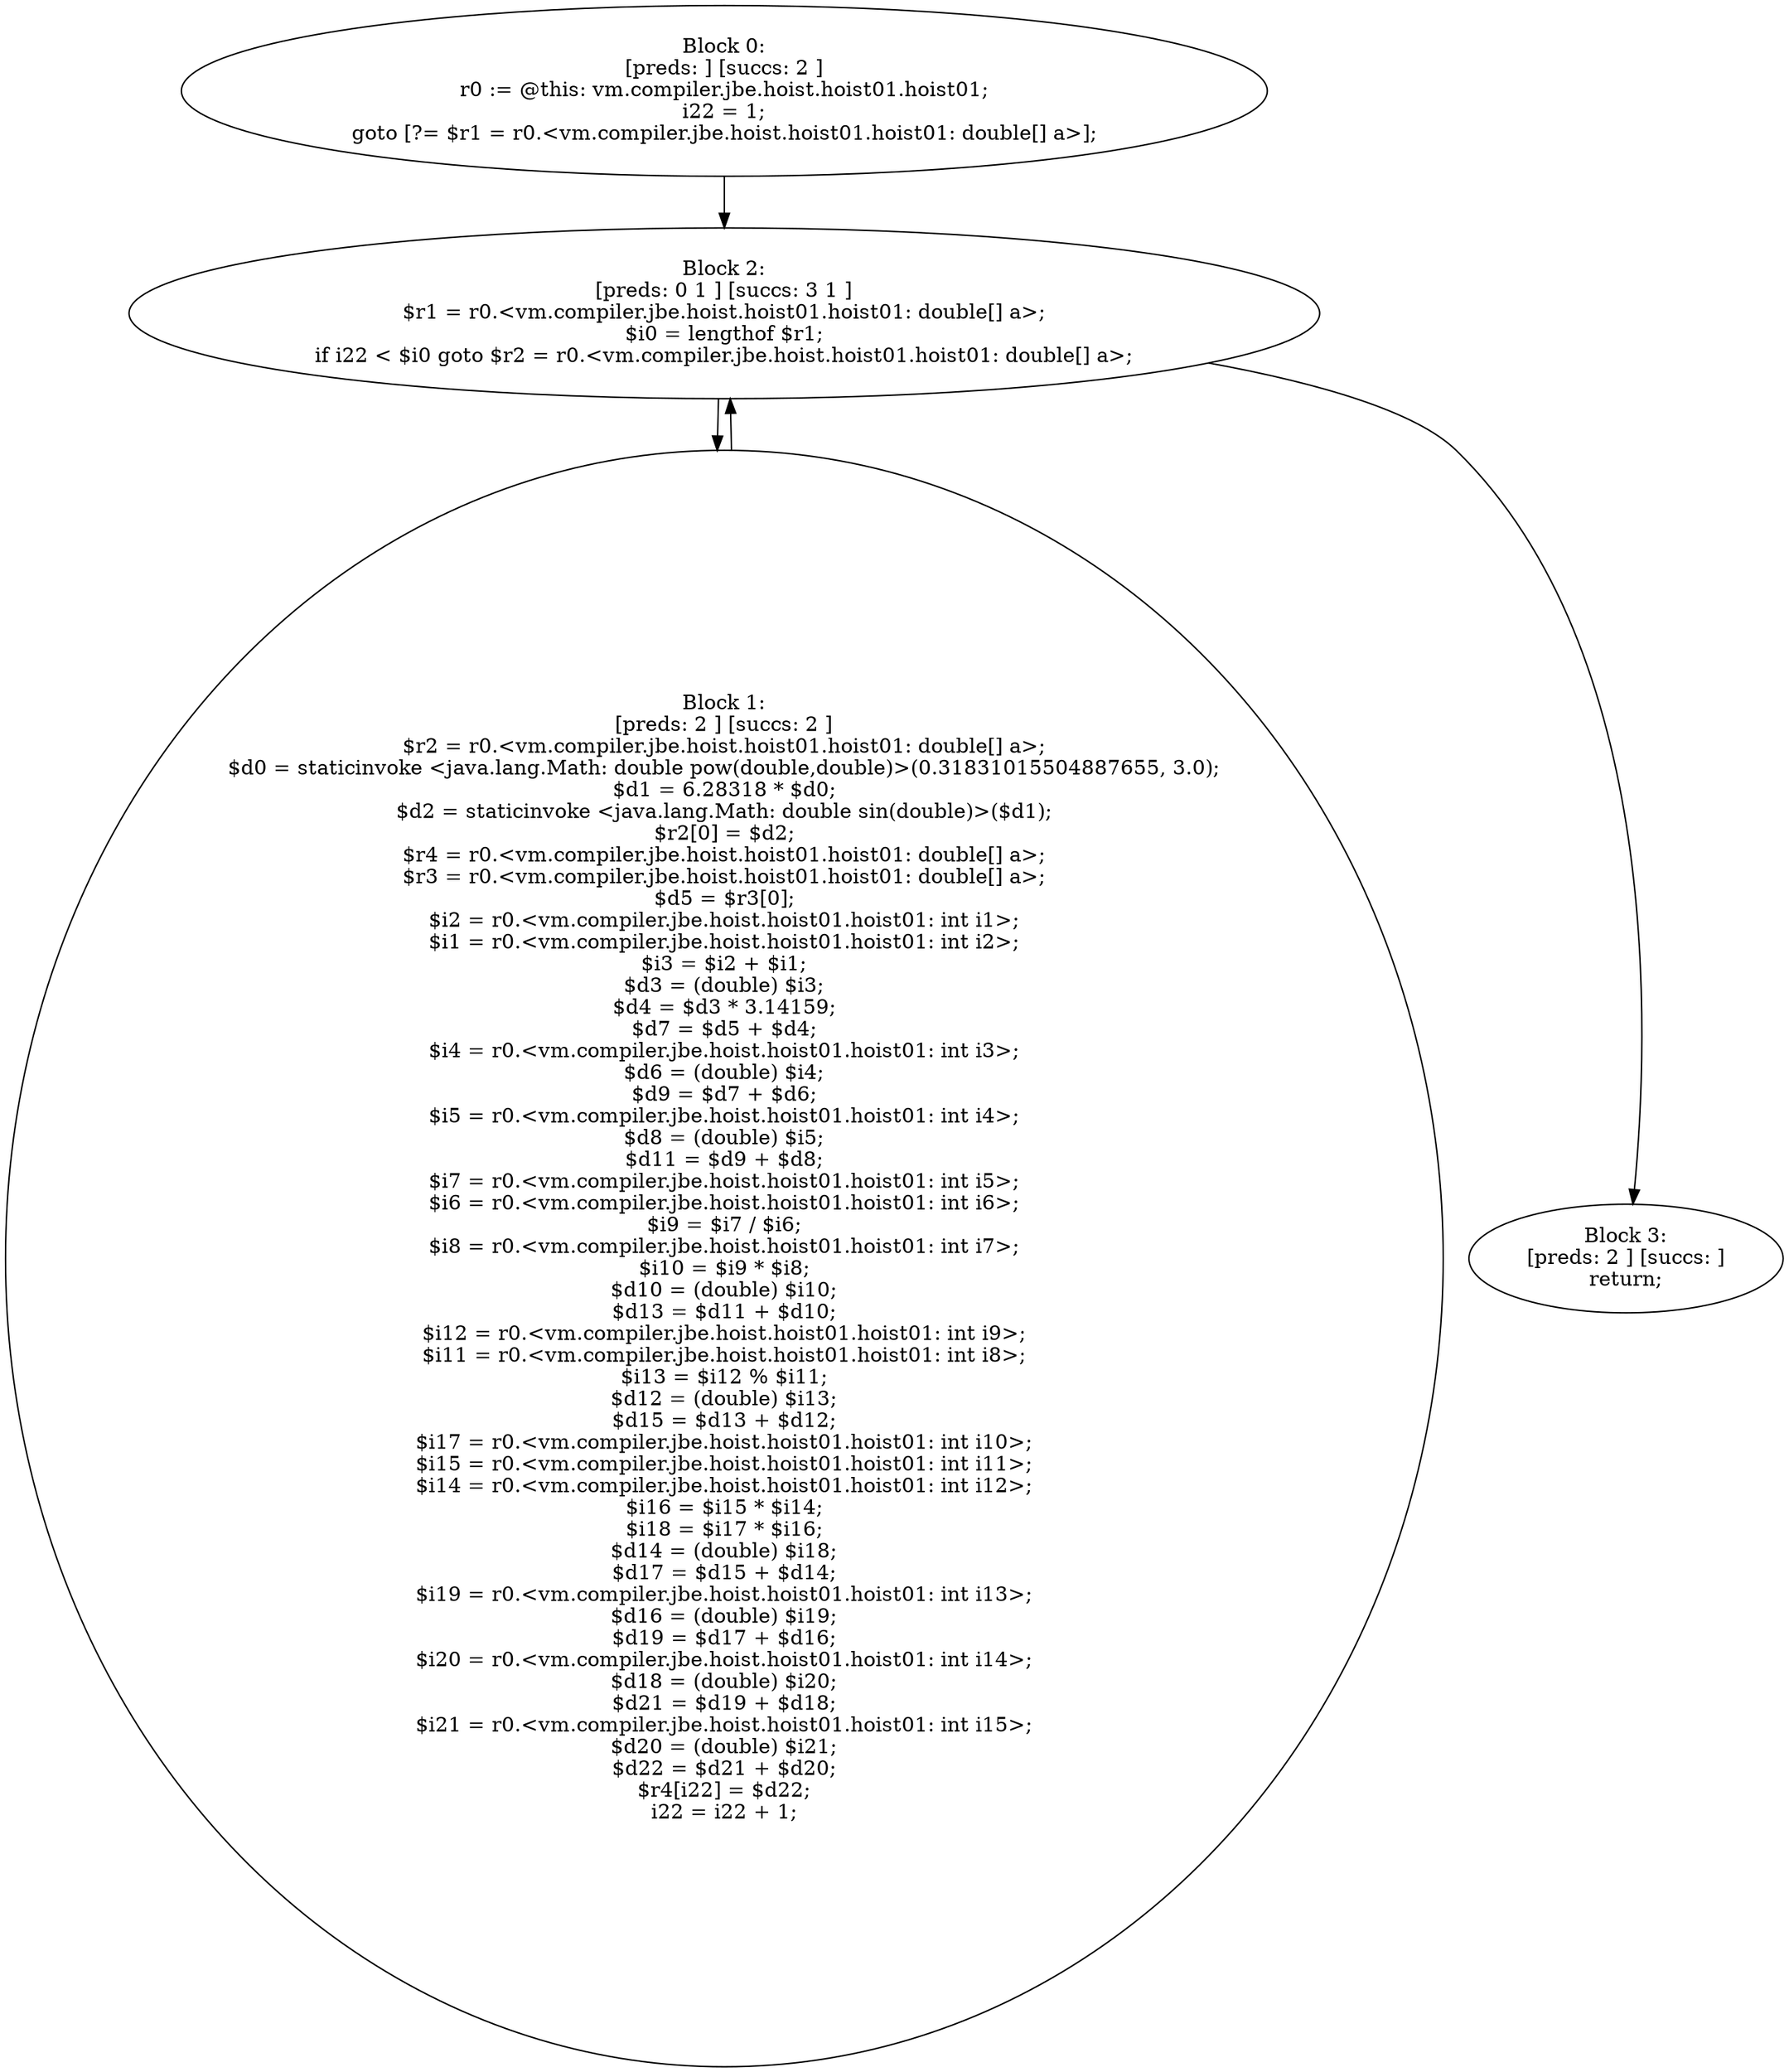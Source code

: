 digraph "unitGraph" {
    "Block 0:
[preds: ] [succs: 2 ]
r0 := @this: vm.compiler.jbe.hoist.hoist01.hoist01;
i22 = 1;
goto [?= $r1 = r0.<vm.compiler.jbe.hoist.hoist01.hoist01: double[] a>];
"
    "Block 1:
[preds: 2 ] [succs: 2 ]
$r2 = r0.<vm.compiler.jbe.hoist.hoist01.hoist01: double[] a>;
$d0 = staticinvoke <java.lang.Math: double pow(double,double)>(0.31831015504887655, 3.0);
$d1 = 6.28318 * $d0;
$d2 = staticinvoke <java.lang.Math: double sin(double)>($d1);
$r2[0] = $d2;
$r4 = r0.<vm.compiler.jbe.hoist.hoist01.hoist01: double[] a>;
$r3 = r0.<vm.compiler.jbe.hoist.hoist01.hoist01: double[] a>;
$d5 = $r3[0];
$i2 = r0.<vm.compiler.jbe.hoist.hoist01.hoist01: int i1>;
$i1 = r0.<vm.compiler.jbe.hoist.hoist01.hoist01: int i2>;
$i3 = $i2 + $i1;
$d3 = (double) $i3;
$d4 = $d3 * 3.14159;
$d7 = $d5 + $d4;
$i4 = r0.<vm.compiler.jbe.hoist.hoist01.hoist01: int i3>;
$d6 = (double) $i4;
$d9 = $d7 + $d6;
$i5 = r0.<vm.compiler.jbe.hoist.hoist01.hoist01: int i4>;
$d8 = (double) $i5;
$d11 = $d9 + $d8;
$i7 = r0.<vm.compiler.jbe.hoist.hoist01.hoist01: int i5>;
$i6 = r0.<vm.compiler.jbe.hoist.hoist01.hoist01: int i6>;
$i9 = $i7 / $i6;
$i8 = r0.<vm.compiler.jbe.hoist.hoist01.hoist01: int i7>;
$i10 = $i9 * $i8;
$d10 = (double) $i10;
$d13 = $d11 + $d10;
$i12 = r0.<vm.compiler.jbe.hoist.hoist01.hoist01: int i9>;
$i11 = r0.<vm.compiler.jbe.hoist.hoist01.hoist01: int i8>;
$i13 = $i12 % $i11;
$d12 = (double) $i13;
$d15 = $d13 + $d12;
$i17 = r0.<vm.compiler.jbe.hoist.hoist01.hoist01: int i10>;
$i15 = r0.<vm.compiler.jbe.hoist.hoist01.hoist01: int i11>;
$i14 = r0.<vm.compiler.jbe.hoist.hoist01.hoist01: int i12>;
$i16 = $i15 * $i14;
$i18 = $i17 * $i16;
$d14 = (double) $i18;
$d17 = $d15 + $d14;
$i19 = r0.<vm.compiler.jbe.hoist.hoist01.hoist01: int i13>;
$d16 = (double) $i19;
$d19 = $d17 + $d16;
$i20 = r0.<vm.compiler.jbe.hoist.hoist01.hoist01: int i14>;
$d18 = (double) $i20;
$d21 = $d19 + $d18;
$i21 = r0.<vm.compiler.jbe.hoist.hoist01.hoist01: int i15>;
$d20 = (double) $i21;
$d22 = $d21 + $d20;
$r4[i22] = $d22;
i22 = i22 + 1;
"
    "Block 2:
[preds: 0 1 ] [succs: 3 1 ]
$r1 = r0.<vm.compiler.jbe.hoist.hoist01.hoist01: double[] a>;
$i0 = lengthof $r1;
if i22 < $i0 goto $r2 = r0.<vm.compiler.jbe.hoist.hoist01.hoist01: double[] a>;
"
    "Block 3:
[preds: 2 ] [succs: ]
return;
"
    "Block 0:
[preds: ] [succs: 2 ]
r0 := @this: vm.compiler.jbe.hoist.hoist01.hoist01;
i22 = 1;
goto [?= $r1 = r0.<vm.compiler.jbe.hoist.hoist01.hoist01: double[] a>];
"->"Block 2:
[preds: 0 1 ] [succs: 3 1 ]
$r1 = r0.<vm.compiler.jbe.hoist.hoist01.hoist01: double[] a>;
$i0 = lengthof $r1;
if i22 < $i0 goto $r2 = r0.<vm.compiler.jbe.hoist.hoist01.hoist01: double[] a>;
";
    "Block 1:
[preds: 2 ] [succs: 2 ]
$r2 = r0.<vm.compiler.jbe.hoist.hoist01.hoist01: double[] a>;
$d0 = staticinvoke <java.lang.Math: double pow(double,double)>(0.31831015504887655, 3.0);
$d1 = 6.28318 * $d0;
$d2 = staticinvoke <java.lang.Math: double sin(double)>($d1);
$r2[0] = $d2;
$r4 = r0.<vm.compiler.jbe.hoist.hoist01.hoist01: double[] a>;
$r3 = r0.<vm.compiler.jbe.hoist.hoist01.hoist01: double[] a>;
$d5 = $r3[0];
$i2 = r0.<vm.compiler.jbe.hoist.hoist01.hoist01: int i1>;
$i1 = r0.<vm.compiler.jbe.hoist.hoist01.hoist01: int i2>;
$i3 = $i2 + $i1;
$d3 = (double) $i3;
$d4 = $d3 * 3.14159;
$d7 = $d5 + $d4;
$i4 = r0.<vm.compiler.jbe.hoist.hoist01.hoist01: int i3>;
$d6 = (double) $i4;
$d9 = $d7 + $d6;
$i5 = r0.<vm.compiler.jbe.hoist.hoist01.hoist01: int i4>;
$d8 = (double) $i5;
$d11 = $d9 + $d8;
$i7 = r0.<vm.compiler.jbe.hoist.hoist01.hoist01: int i5>;
$i6 = r0.<vm.compiler.jbe.hoist.hoist01.hoist01: int i6>;
$i9 = $i7 / $i6;
$i8 = r0.<vm.compiler.jbe.hoist.hoist01.hoist01: int i7>;
$i10 = $i9 * $i8;
$d10 = (double) $i10;
$d13 = $d11 + $d10;
$i12 = r0.<vm.compiler.jbe.hoist.hoist01.hoist01: int i9>;
$i11 = r0.<vm.compiler.jbe.hoist.hoist01.hoist01: int i8>;
$i13 = $i12 % $i11;
$d12 = (double) $i13;
$d15 = $d13 + $d12;
$i17 = r0.<vm.compiler.jbe.hoist.hoist01.hoist01: int i10>;
$i15 = r0.<vm.compiler.jbe.hoist.hoist01.hoist01: int i11>;
$i14 = r0.<vm.compiler.jbe.hoist.hoist01.hoist01: int i12>;
$i16 = $i15 * $i14;
$i18 = $i17 * $i16;
$d14 = (double) $i18;
$d17 = $d15 + $d14;
$i19 = r0.<vm.compiler.jbe.hoist.hoist01.hoist01: int i13>;
$d16 = (double) $i19;
$d19 = $d17 + $d16;
$i20 = r0.<vm.compiler.jbe.hoist.hoist01.hoist01: int i14>;
$d18 = (double) $i20;
$d21 = $d19 + $d18;
$i21 = r0.<vm.compiler.jbe.hoist.hoist01.hoist01: int i15>;
$d20 = (double) $i21;
$d22 = $d21 + $d20;
$r4[i22] = $d22;
i22 = i22 + 1;
"->"Block 2:
[preds: 0 1 ] [succs: 3 1 ]
$r1 = r0.<vm.compiler.jbe.hoist.hoist01.hoist01: double[] a>;
$i0 = lengthof $r1;
if i22 < $i0 goto $r2 = r0.<vm.compiler.jbe.hoist.hoist01.hoist01: double[] a>;
";
    "Block 2:
[preds: 0 1 ] [succs: 3 1 ]
$r1 = r0.<vm.compiler.jbe.hoist.hoist01.hoist01: double[] a>;
$i0 = lengthof $r1;
if i22 < $i0 goto $r2 = r0.<vm.compiler.jbe.hoist.hoist01.hoist01: double[] a>;
"->"Block 3:
[preds: 2 ] [succs: ]
return;
";
    "Block 2:
[preds: 0 1 ] [succs: 3 1 ]
$r1 = r0.<vm.compiler.jbe.hoist.hoist01.hoist01: double[] a>;
$i0 = lengthof $r1;
if i22 < $i0 goto $r2 = r0.<vm.compiler.jbe.hoist.hoist01.hoist01: double[] a>;
"->"Block 1:
[preds: 2 ] [succs: 2 ]
$r2 = r0.<vm.compiler.jbe.hoist.hoist01.hoist01: double[] a>;
$d0 = staticinvoke <java.lang.Math: double pow(double,double)>(0.31831015504887655, 3.0);
$d1 = 6.28318 * $d0;
$d2 = staticinvoke <java.lang.Math: double sin(double)>($d1);
$r2[0] = $d2;
$r4 = r0.<vm.compiler.jbe.hoist.hoist01.hoist01: double[] a>;
$r3 = r0.<vm.compiler.jbe.hoist.hoist01.hoist01: double[] a>;
$d5 = $r3[0];
$i2 = r0.<vm.compiler.jbe.hoist.hoist01.hoist01: int i1>;
$i1 = r0.<vm.compiler.jbe.hoist.hoist01.hoist01: int i2>;
$i3 = $i2 + $i1;
$d3 = (double) $i3;
$d4 = $d3 * 3.14159;
$d7 = $d5 + $d4;
$i4 = r0.<vm.compiler.jbe.hoist.hoist01.hoist01: int i3>;
$d6 = (double) $i4;
$d9 = $d7 + $d6;
$i5 = r0.<vm.compiler.jbe.hoist.hoist01.hoist01: int i4>;
$d8 = (double) $i5;
$d11 = $d9 + $d8;
$i7 = r0.<vm.compiler.jbe.hoist.hoist01.hoist01: int i5>;
$i6 = r0.<vm.compiler.jbe.hoist.hoist01.hoist01: int i6>;
$i9 = $i7 / $i6;
$i8 = r0.<vm.compiler.jbe.hoist.hoist01.hoist01: int i7>;
$i10 = $i9 * $i8;
$d10 = (double) $i10;
$d13 = $d11 + $d10;
$i12 = r0.<vm.compiler.jbe.hoist.hoist01.hoist01: int i9>;
$i11 = r0.<vm.compiler.jbe.hoist.hoist01.hoist01: int i8>;
$i13 = $i12 % $i11;
$d12 = (double) $i13;
$d15 = $d13 + $d12;
$i17 = r0.<vm.compiler.jbe.hoist.hoist01.hoist01: int i10>;
$i15 = r0.<vm.compiler.jbe.hoist.hoist01.hoist01: int i11>;
$i14 = r0.<vm.compiler.jbe.hoist.hoist01.hoist01: int i12>;
$i16 = $i15 * $i14;
$i18 = $i17 * $i16;
$d14 = (double) $i18;
$d17 = $d15 + $d14;
$i19 = r0.<vm.compiler.jbe.hoist.hoist01.hoist01: int i13>;
$d16 = (double) $i19;
$d19 = $d17 + $d16;
$i20 = r0.<vm.compiler.jbe.hoist.hoist01.hoist01: int i14>;
$d18 = (double) $i20;
$d21 = $d19 + $d18;
$i21 = r0.<vm.compiler.jbe.hoist.hoist01.hoist01: int i15>;
$d20 = (double) $i21;
$d22 = $d21 + $d20;
$r4[i22] = $d22;
i22 = i22 + 1;
";
}
